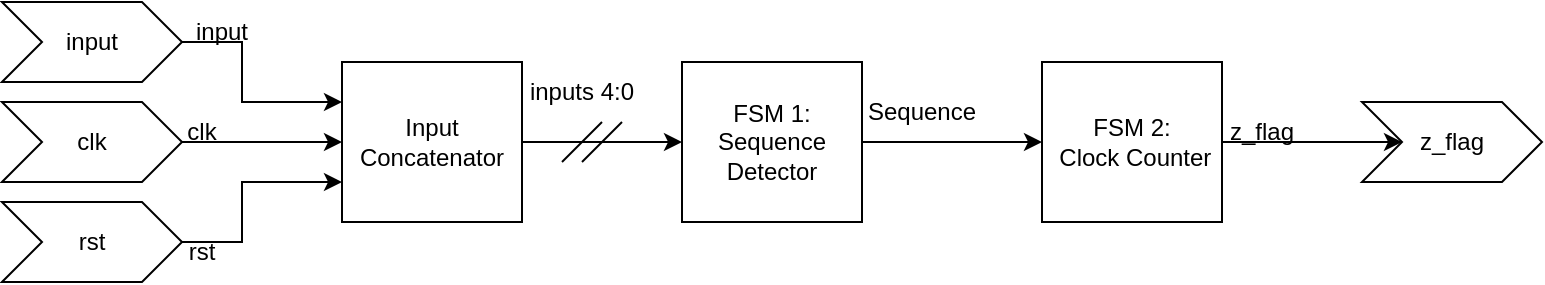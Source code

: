 <mxfile version="21.6.9" type="github">
  <diagram name="Page-1" id="i_27ZkHJzBoeAgOc7Ntv">
    <mxGraphModel dx="1050" dy="523" grid="1" gridSize="10" guides="1" tooltips="1" connect="1" arrows="1" fold="1" page="1" pageScale="1" pageWidth="827" pageHeight="1169" math="0" shadow="0">
      <root>
        <mxCell id="0" />
        <mxCell id="1" parent="0" />
        <mxCell id="aGtWWf34lXOL8BwYHWwa-8" value="" style="group" vertex="1" connectable="0" parent="1">
          <mxGeometry x="40" y="210" width="260" height="140" as="geometry" />
        </mxCell>
        <mxCell id="aGtWWf34lXOL8BwYHWwa-1" value="input" style="shape=step;perimeter=stepPerimeter;whiteSpace=wrap;html=1;fixedSize=1;" vertex="1" parent="aGtWWf34lXOL8BwYHWwa-8">
          <mxGeometry width="90" height="40" as="geometry" />
        </mxCell>
        <mxCell id="aGtWWf34lXOL8BwYHWwa-2" value="clk" style="shape=step;perimeter=stepPerimeter;whiteSpace=wrap;html=1;fixedSize=1;" vertex="1" parent="aGtWWf34lXOL8BwYHWwa-8">
          <mxGeometry y="50" width="90" height="40" as="geometry" />
        </mxCell>
        <mxCell id="aGtWWf34lXOL8BwYHWwa-3" value="rst" style="shape=step;perimeter=stepPerimeter;whiteSpace=wrap;html=1;fixedSize=1;" vertex="1" parent="aGtWWf34lXOL8BwYHWwa-8">
          <mxGeometry y="100" width="90" height="40" as="geometry" />
        </mxCell>
        <mxCell id="aGtWWf34lXOL8BwYHWwa-4" value="Input Concatenator" style="rounded=0;whiteSpace=wrap;html=1;" vertex="1" parent="aGtWWf34lXOL8BwYHWwa-8">
          <mxGeometry x="170" y="30" width="90" height="80" as="geometry" />
        </mxCell>
        <mxCell id="aGtWWf34lXOL8BwYHWwa-5" value="" style="endArrow=classic;html=1;rounded=0;exitX=1;exitY=0.5;exitDx=0;exitDy=0;entryX=0;entryY=0.25;entryDx=0;entryDy=0;" edge="1" parent="aGtWWf34lXOL8BwYHWwa-8" source="aGtWWf34lXOL8BwYHWwa-1" target="aGtWWf34lXOL8BwYHWwa-4">
          <mxGeometry width="50" height="50" relative="1" as="geometry">
            <mxPoint x="350" y="90" as="sourcePoint" />
            <mxPoint x="400" y="40" as="targetPoint" />
            <Array as="points">
              <mxPoint x="120" y="20" />
              <mxPoint x="120" y="50" />
            </Array>
          </mxGeometry>
        </mxCell>
        <mxCell id="aGtWWf34lXOL8BwYHWwa-6" value="" style="endArrow=classic;html=1;rounded=0;exitX=1;exitY=0.5;exitDx=0;exitDy=0;entryX=0;entryY=0.5;entryDx=0;entryDy=0;" edge="1" parent="aGtWWf34lXOL8BwYHWwa-8" source="aGtWWf34lXOL8BwYHWwa-2" target="aGtWWf34lXOL8BwYHWwa-4">
          <mxGeometry width="50" height="50" relative="1" as="geometry">
            <mxPoint x="350" y="90" as="sourcePoint" />
            <mxPoint x="400" y="40" as="targetPoint" />
          </mxGeometry>
        </mxCell>
        <mxCell id="aGtWWf34lXOL8BwYHWwa-7" value="" style="endArrow=classic;html=1;rounded=0;exitX=1;exitY=0.5;exitDx=0;exitDy=0;entryX=0;entryY=0.75;entryDx=0;entryDy=0;" edge="1" parent="aGtWWf34lXOL8BwYHWwa-8" source="aGtWWf34lXOL8BwYHWwa-3" target="aGtWWf34lXOL8BwYHWwa-4">
          <mxGeometry width="50" height="50" relative="1" as="geometry">
            <mxPoint x="350" y="90" as="sourcePoint" />
            <mxPoint x="400" y="40" as="targetPoint" />
            <Array as="points">
              <mxPoint x="120" y="120" />
              <mxPoint x="120" y="90" />
            </Array>
          </mxGeometry>
        </mxCell>
        <mxCell id="aGtWWf34lXOL8BwYHWwa-16" value="input" style="text;html=1;strokeColor=none;fillColor=none;align=center;verticalAlign=middle;whiteSpace=wrap;rounded=0;" vertex="1" parent="aGtWWf34lXOL8BwYHWwa-8">
          <mxGeometry x="80" width="60" height="30" as="geometry" />
        </mxCell>
        <mxCell id="aGtWWf34lXOL8BwYHWwa-17" value="clk" style="text;html=1;strokeColor=none;fillColor=none;align=center;verticalAlign=middle;whiteSpace=wrap;rounded=0;" vertex="1" parent="aGtWWf34lXOL8BwYHWwa-8">
          <mxGeometry x="70" y="50" width="60" height="30" as="geometry" />
        </mxCell>
        <mxCell id="aGtWWf34lXOL8BwYHWwa-18" value="rst" style="text;html=1;strokeColor=none;fillColor=none;align=center;verticalAlign=middle;whiteSpace=wrap;rounded=0;" vertex="1" parent="aGtWWf34lXOL8BwYHWwa-8">
          <mxGeometry x="70" y="110" width="60" height="30" as="geometry" />
        </mxCell>
        <mxCell id="aGtWWf34lXOL8BwYHWwa-10" value="FSM 1: Sequence Detector" style="rounded=0;whiteSpace=wrap;html=1;" vertex="1" parent="1">
          <mxGeometry x="380" y="240" width="90" height="80" as="geometry" />
        </mxCell>
        <mxCell id="aGtWWf34lXOL8BwYHWwa-11" value="" style="endArrow=classic;html=1;rounded=0;exitX=1;exitY=0.5;exitDx=0;exitDy=0;entryX=0;entryY=0.5;entryDx=0;entryDy=0;" edge="1" parent="1" source="aGtWWf34lXOL8BwYHWwa-4" target="aGtWWf34lXOL8BwYHWwa-10">
          <mxGeometry width="50" height="50" relative="1" as="geometry">
            <mxPoint x="390" y="300" as="sourcePoint" />
            <mxPoint x="440" y="250" as="targetPoint" />
          </mxGeometry>
        </mxCell>
        <mxCell id="aGtWWf34lXOL8BwYHWwa-12" value="FSM 2:&lt;br&gt;&amp;nbsp;Clock Counter" style="rounded=0;whiteSpace=wrap;html=1;" vertex="1" parent="1">
          <mxGeometry x="560" y="240" width="90" height="80" as="geometry" />
        </mxCell>
        <mxCell id="aGtWWf34lXOL8BwYHWwa-13" value="" style="endArrow=classic;html=1;rounded=0;exitX=1;exitY=0.5;exitDx=0;exitDy=0;entryX=0;entryY=0.5;entryDx=0;entryDy=0;" edge="1" parent="1" source="aGtWWf34lXOL8BwYHWwa-10" target="aGtWWf34lXOL8BwYHWwa-12">
          <mxGeometry width="50" height="50" relative="1" as="geometry">
            <mxPoint x="480" y="340" as="sourcePoint" />
            <mxPoint x="530" y="340" as="targetPoint" />
          </mxGeometry>
        </mxCell>
        <mxCell id="aGtWWf34lXOL8BwYHWwa-14" value="z_flag" style="shape=step;perimeter=stepPerimeter;whiteSpace=wrap;html=1;fixedSize=1;" vertex="1" parent="1">
          <mxGeometry x="720" y="260" width="90" height="40" as="geometry" />
        </mxCell>
        <mxCell id="aGtWWf34lXOL8BwYHWwa-15" value="" style="endArrow=classic;html=1;rounded=0;exitX=1;exitY=0.5;exitDx=0;exitDy=0;entryX=0;entryY=0.5;entryDx=0;entryDy=0;" edge="1" parent="1" source="aGtWWf34lXOL8BwYHWwa-12" target="aGtWWf34lXOL8BwYHWwa-14">
          <mxGeometry width="50" height="50" relative="1" as="geometry">
            <mxPoint x="770" y="380" as="sourcePoint" />
            <mxPoint x="820" y="380" as="targetPoint" />
          </mxGeometry>
        </mxCell>
        <mxCell id="aGtWWf34lXOL8BwYHWwa-19" value="inputs 4:0" style="text;html=1;strokeColor=none;fillColor=none;align=center;verticalAlign=middle;whiteSpace=wrap;rounded=0;" vertex="1" parent="1">
          <mxGeometry x="300" y="240" width="60" height="30" as="geometry" />
        </mxCell>
        <mxCell id="aGtWWf34lXOL8BwYHWwa-22" value="" style="group" vertex="1" connectable="0" parent="1">
          <mxGeometry x="320" y="270" width="30" height="20" as="geometry" />
        </mxCell>
        <mxCell id="aGtWWf34lXOL8BwYHWwa-20" value="" style="endArrow=none;html=1;rounded=0;" edge="1" parent="aGtWWf34lXOL8BwYHWwa-22">
          <mxGeometry width="50" height="50" relative="1" as="geometry">
            <mxPoint y="20" as="sourcePoint" />
            <mxPoint x="20" as="targetPoint" />
          </mxGeometry>
        </mxCell>
        <mxCell id="aGtWWf34lXOL8BwYHWwa-21" value="" style="endArrow=none;html=1;rounded=0;" edge="1" parent="aGtWWf34lXOL8BwYHWwa-22">
          <mxGeometry width="50" height="50" relative="1" as="geometry">
            <mxPoint x="10" y="20" as="sourcePoint" />
            <mxPoint x="30" as="targetPoint" />
          </mxGeometry>
        </mxCell>
        <mxCell id="aGtWWf34lXOL8BwYHWwa-23" value="z_flag" style="text;html=1;strokeColor=none;fillColor=none;align=center;verticalAlign=middle;whiteSpace=wrap;rounded=0;" vertex="1" parent="1">
          <mxGeometry x="640" y="260" width="60" height="30" as="geometry" />
        </mxCell>
        <mxCell id="aGtWWf34lXOL8BwYHWwa-24" value="Sequence" style="text;html=1;strokeColor=none;fillColor=none;align=center;verticalAlign=middle;whiteSpace=wrap;rounded=0;" vertex="1" parent="1">
          <mxGeometry x="470" y="250" width="60" height="30" as="geometry" />
        </mxCell>
      </root>
    </mxGraphModel>
  </diagram>
</mxfile>
